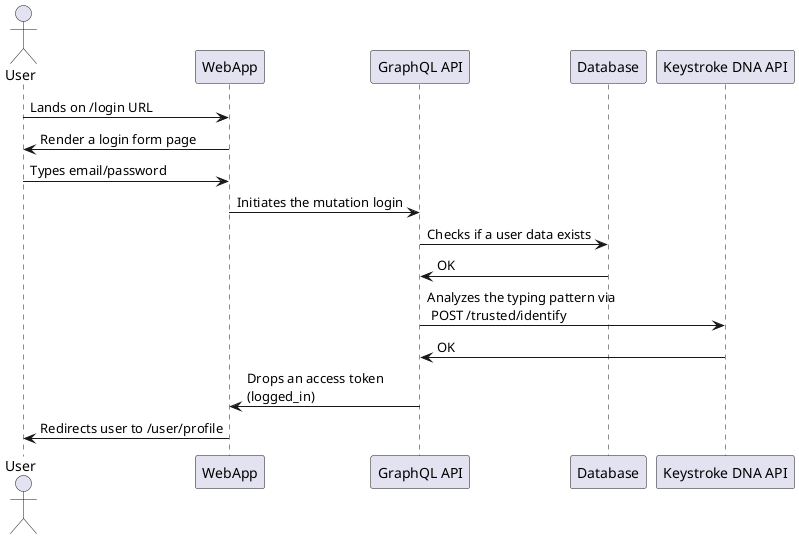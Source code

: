 @startuml
actor User as U
participant WebApp as W
participant "GraphQL API" as G
participant "Database" as D
participant "Keystroke DNA API" as K

U -> W: Lands on /login URL
W -> U: Render a login form page

U -> W: Types email/password
W -> G: Initiates the mutation login
G -> D: Checks if a user data exists
D -> G: OK

G -> K: Analyzes the typing pattern via \n POST /trusted/identify
K -> G: OK

G -> W: Drops an access token \n(logged_in)
W -> U: Redirects user to /user/profile
@enduml

